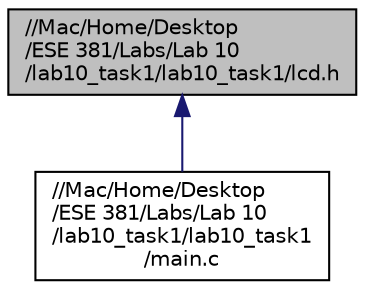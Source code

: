 digraph "//Mac/Home/Desktop/ESE 381/Labs/Lab 10/lab10_task1/lab10_task1/lcd.h"
{
 // LATEX_PDF_SIZE
  edge [fontname="Helvetica",fontsize="10",labelfontname="Helvetica",labelfontsize="10"];
  node [fontname="Helvetica",fontsize="10",shape=record];
  Node1 [label="//Mac/Home/Desktop\l/ESE 381/Labs/Lab 10\l/lab10_task1/lab10_task1/lcd.h",height=0.2,width=0.4,color="black", fillcolor="grey75", style="filled", fontcolor="black",tooltip=" "];
  Node1 -> Node2 [dir="back",color="midnightblue",fontsize="10",style="solid"];
  Node2 [label="//Mac/Home/Desktop\l/ESE 381/Labs/Lab 10\l/lab10_task1/lab10_task1\l/main.c",height=0.2,width=0.4,color="black", fillcolor="white", style="filled",URL="$main_8c.html",tooltip=" "];
}

